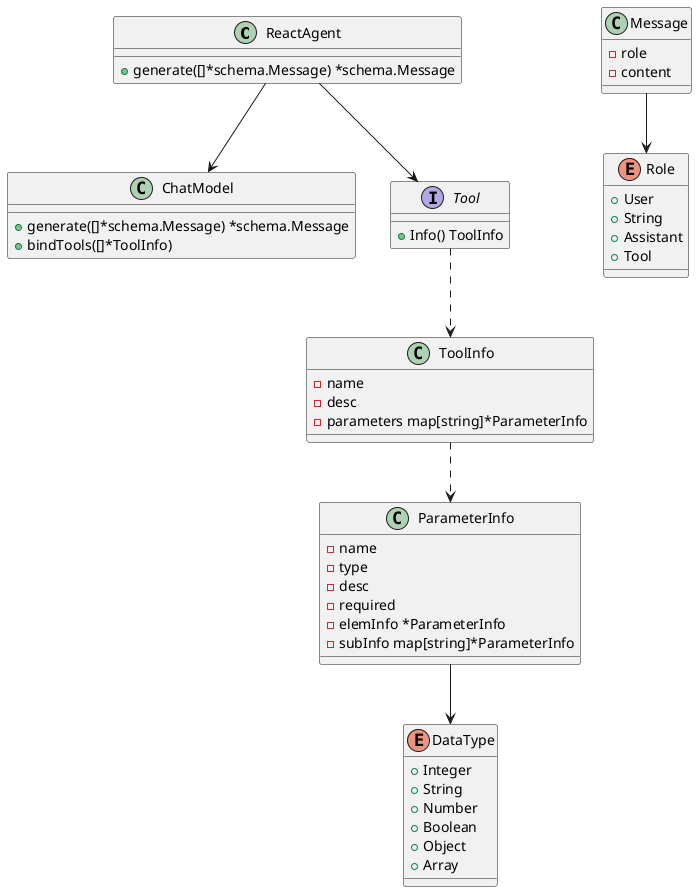 @startuml ReactAgent
class ReactAgent {
+generate([]*schema.Message) *schema.Message
}
ReactAgent --> ChatModel
ReactAgent --> Tool
class ChatModel {
+generate([]*schema.Message) *schema.Message
+bindTools([]*ToolInfo)
}

interface Tool {
+Info() ToolInfo
}

class ToolInfo {
-name
-desc
-parameters map[string]*ParameterInfo
}
Tool ..> ToolInfo
class ParameterInfo {
-name
-type
-desc
-required
-elemInfo *ParameterInfo
-subInfo map[string]*ParameterInfo
}
ToolInfo ..> ParameterInfo

ParameterInfo --> DataType
enum DataType {
+Integer
+String
+Number
+Boolean
+Object
+Array
}

class Message {
-role
-content
}

enum Role {
+User
+String
+Assistant
+Tool
}
Message --> Role
@enduml
